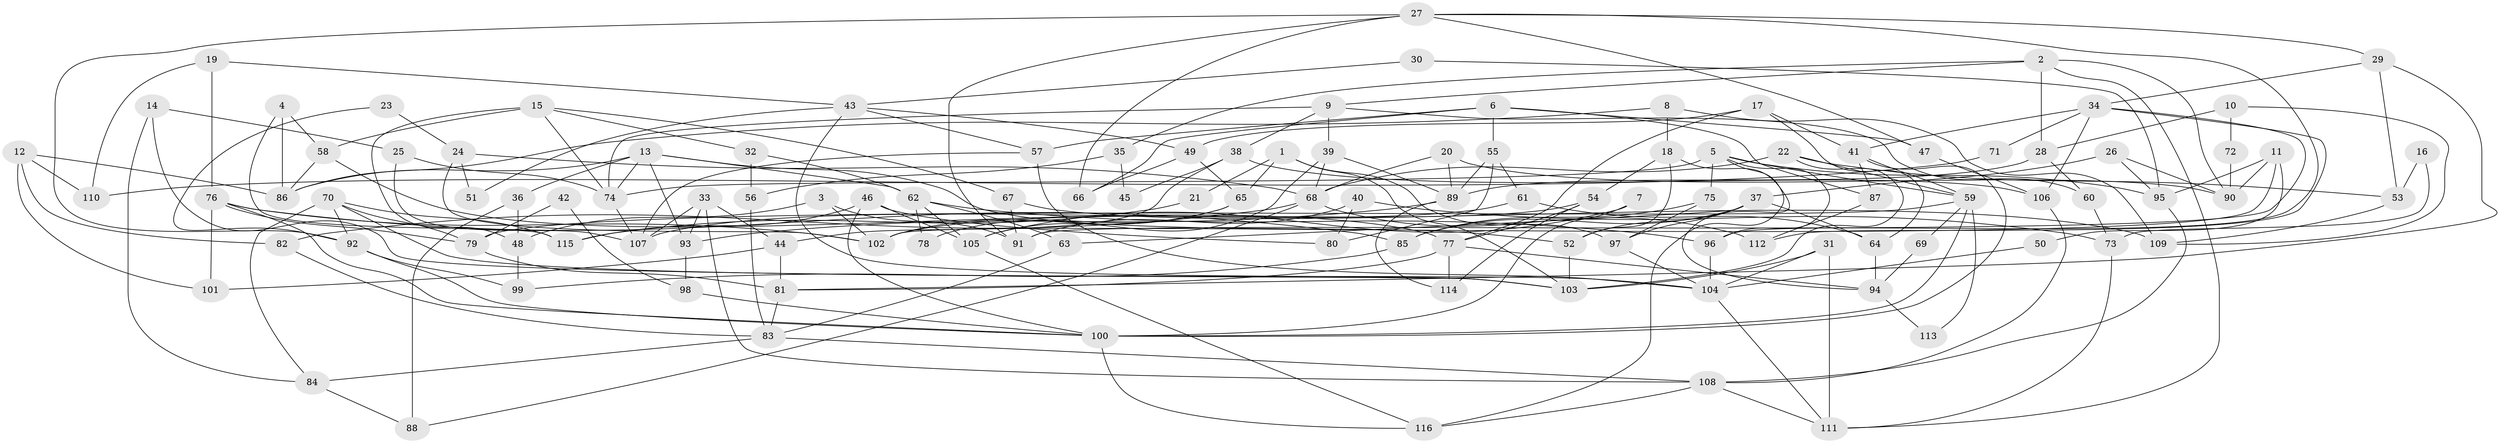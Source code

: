 // Generated by graph-tools (version 1.1) at 2025/26/03/09/25 03:26:11]
// undirected, 116 vertices, 232 edges
graph export_dot {
graph [start="1"]
  node [color=gray90,style=filled];
  1;
  2;
  3;
  4;
  5;
  6;
  7;
  8;
  9;
  10;
  11;
  12;
  13;
  14;
  15;
  16;
  17;
  18;
  19;
  20;
  21;
  22;
  23;
  24;
  25;
  26;
  27;
  28;
  29;
  30;
  31;
  32;
  33;
  34;
  35;
  36;
  37;
  38;
  39;
  40;
  41;
  42;
  43;
  44;
  45;
  46;
  47;
  48;
  49;
  50;
  51;
  52;
  53;
  54;
  55;
  56;
  57;
  58;
  59;
  60;
  61;
  62;
  63;
  64;
  65;
  66;
  67;
  68;
  69;
  70;
  71;
  72;
  73;
  74;
  75;
  76;
  77;
  78;
  79;
  80;
  81;
  82;
  83;
  84;
  85;
  86;
  87;
  88;
  89;
  90;
  91;
  92;
  93;
  94;
  95;
  96;
  97;
  98;
  99;
  100;
  101;
  102;
  103;
  104;
  105;
  106;
  107;
  108;
  109;
  110;
  111;
  112;
  113;
  114;
  115;
  116;
  1 -- 97;
  1 -- 65;
  1 -- 21;
  1 -- 103;
  2 -- 90;
  2 -- 28;
  2 -- 9;
  2 -- 35;
  2 -- 111;
  3 -- 91;
  3 -- 102;
  3 -- 48;
  4 -- 115;
  4 -- 58;
  4 -- 86;
  5 -- 96;
  5 -- 74;
  5 -- 59;
  5 -- 75;
  5 -- 95;
  5 -- 116;
  6 -- 47;
  6 -- 55;
  6 -- 57;
  6 -- 66;
  6 -- 87;
  7 -- 105;
  7 -- 100;
  8 -- 18;
  8 -- 86;
  8 -- 109;
  9 -- 74;
  9 -- 38;
  9 -- 39;
  9 -- 60;
  10 -- 28;
  10 -- 109;
  10 -- 72;
  11 -- 95;
  11 -- 102;
  11 -- 50;
  11 -- 90;
  12 -- 86;
  12 -- 101;
  12 -- 82;
  12 -- 110;
  13 -- 52;
  13 -- 74;
  13 -- 36;
  13 -- 62;
  13 -- 86;
  13 -- 93;
  14 -- 84;
  14 -- 103;
  14 -- 25;
  15 -- 48;
  15 -- 58;
  15 -- 32;
  15 -- 67;
  15 -- 74;
  16 -- 73;
  16 -- 53;
  17 -- 49;
  17 -- 77;
  17 -- 41;
  17 -- 64;
  18 -- 54;
  18 -- 52;
  18 -- 94;
  19 -- 43;
  19 -- 76;
  19 -- 110;
  20 -- 90;
  20 -- 68;
  20 -- 89;
  21 -- 115;
  22 -- 59;
  22 -- 103;
  22 -- 53;
  22 -- 68;
  23 -- 92;
  23 -- 24;
  24 -- 68;
  24 -- 102;
  24 -- 51;
  25 -- 107;
  25 -- 74;
  26 -- 37;
  26 -- 95;
  26 -- 90;
  27 -- 92;
  27 -- 96;
  27 -- 29;
  27 -- 47;
  27 -- 66;
  27 -- 91;
  28 -- 89;
  28 -- 60;
  29 -- 34;
  29 -- 53;
  29 -- 81;
  30 -- 43;
  30 -- 95;
  31 -- 111;
  31 -- 104;
  31 -- 103;
  32 -- 62;
  32 -- 56;
  33 -- 93;
  33 -- 108;
  33 -- 44;
  33 -- 107;
  34 -- 91;
  34 -- 41;
  34 -- 71;
  34 -- 106;
  34 -- 112;
  35 -- 56;
  35 -- 45;
  36 -- 88;
  36 -- 48;
  37 -- 85;
  37 -- 97;
  37 -- 52;
  37 -- 63;
  37 -- 64;
  38 -- 44;
  38 -- 45;
  38 -- 106;
  39 -- 68;
  39 -- 89;
  39 -- 105;
  40 -- 80;
  40 -- 91;
  40 -- 73;
  41 -- 59;
  41 -- 87;
  41 -- 100;
  42 -- 98;
  42 -- 79;
  43 -- 103;
  43 -- 57;
  43 -- 49;
  43 -- 51;
  44 -- 81;
  44 -- 101;
  46 -- 100;
  46 -- 105;
  46 -- 80;
  46 -- 115;
  47 -- 106;
  48 -- 99;
  49 -- 66;
  49 -- 65;
  50 -- 104;
  52 -- 103;
  53 -- 109;
  54 -- 114;
  54 -- 77;
  54 -- 102;
  55 -- 89;
  55 -- 61;
  55 -- 80;
  56 -- 83;
  57 -- 107;
  57 -- 104;
  58 -- 86;
  58 -- 77;
  59 -- 100;
  59 -- 69;
  59 -- 79;
  59 -- 113;
  60 -- 73;
  61 -- 107;
  61 -- 64;
  62 -- 105;
  62 -- 63;
  62 -- 78;
  62 -- 96;
  63 -- 83;
  64 -- 94;
  65 -- 102;
  65 -- 78;
  67 -- 109;
  67 -- 91;
  68 -- 112;
  68 -- 82;
  68 -- 88;
  69 -- 94;
  70 -- 79;
  70 -- 104;
  70 -- 84;
  70 -- 92;
  70 -- 115;
  71 -- 110;
  72 -- 90;
  73 -- 111;
  74 -- 107;
  75 -- 85;
  75 -- 97;
  76 -- 100;
  76 -- 79;
  76 -- 85;
  76 -- 101;
  76 -- 102;
  77 -- 94;
  77 -- 81;
  77 -- 114;
  79 -- 81;
  81 -- 83;
  82 -- 83;
  83 -- 84;
  83 -- 108;
  84 -- 88;
  85 -- 99;
  87 -- 112;
  89 -- 93;
  89 -- 114;
  92 -- 100;
  92 -- 99;
  93 -- 98;
  94 -- 113;
  95 -- 108;
  96 -- 104;
  97 -- 104;
  98 -- 100;
  100 -- 116;
  104 -- 111;
  105 -- 116;
  106 -- 108;
  108 -- 111;
  108 -- 116;
}
